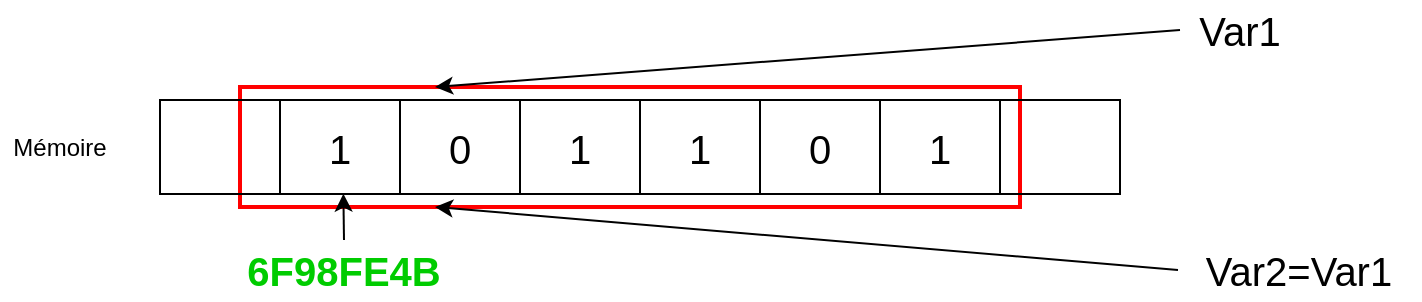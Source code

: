 <mxfile version="22.0.6" type="device">
  <diagram name="Page-1" id="cliVUNstGf0KKi-_6Wwc">
    <mxGraphModel dx="2022" dy="605" grid="1" gridSize="10" guides="1" tooltips="1" connect="1" arrows="1" fold="1" page="1" pageScale="1" pageWidth="827" pageHeight="1169" math="0" shadow="0">
      <root>
        <mxCell id="0" />
        <mxCell id="1" parent="0" />
        <mxCell id="hdeLzdVCYkOEEe3Clmt7-19" value="" style="rounded=0;whiteSpace=wrap;html=1;strokeColor=#FF0000;strokeWidth=2;" vertex="1" parent="1">
          <mxGeometry x="-680" y="443.5" width="390" height="60" as="geometry" />
        </mxCell>
        <mxCell id="hdeLzdVCYkOEEe3Clmt7-1" value="" style="childLayout=tableLayout;recursiveResize=0;shadow=0;fillColor=none;fontSize=19;" vertex="1" parent="1">
          <mxGeometry x="-720" y="450" width="480" height="47" as="geometry" />
        </mxCell>
        <mxCell id="hdeLzdVCYkOEEe3Clmt7-2" value="" style="shape=tableRow;horizontal=0;startSize=0;swimlaneHead=0;swimlaneBody=0;top=0;left=0;bottom=0;right=0;dropTarget=0;collapsible=0;recursiveResize=0;expand=0;fontStyle=0;fillColor=none;strokeColor=inherit;" vertex="1" parent="hdeLzdVCYkOEEe3Clmt7-1">
          <mxGeometry width="480" height="47" as="geometry" />
        </mxCell>
        <mxCell id="hdeLzdVCYkOEEe3Clmt7-3" value="" style="connectable=0;recursiveResize=0;strokeColor=inherit;fillColor=none;align=center;whiteSpace=wrap;html=1;" vertex="1" parent="hdeLzdVCYkOEEe3Clmt7-2">
          <mxGeometry width="60" height="47" as="geometry">
            <mxRectangle width="60" height="47" as="alternateBounds" />
          </mxGeometry>
        </mxCell>
        <mxCell id="hdeLzdVCYkOEEe3Clmt7-4" value="1" style="connectable=0;recursiveResize=0;strokeColor=inherit;fillColor=none;align=center;whiteSpace=wrap;html=1;fontSize=20;" vertex="1" parent="hdeLzdVCYkOEEe3Clmt7-2">
          <mxGeometry x="60" width="60" height="47" as="geometry">
            <mxRectangle width="60" height="47" as="alternateBounds" />
          </mxGeometry>
        </mxCell>
        <mxCell id="hdeLzdVCYkOEEe3Clmt7-5" value="0" style="connectable=0;recursiveResize=0;strokeColor=inherit;fillColor=none;align=center;whiteSpace=wrap;html=1;fontSize=20;" vertex="1" parent="hdeLzdVCYkOEEe3Clmt7-2">
          <mxGeometry x="120" width="60" height="47" as="geometry">
            <mxRectangle width="60" height="47" as="alternateBounds" />
          </mxGeometry>
        </mxCell>
        <mxCell id="hdeLzdVCYkOEEe3Clmt7-14" value="1" style="connectable=0;recursiveResize=0;strokeColor=inherit;fillColor=none;align=center;whiteSpace=wrap;html=1;fontSize=20;" vertex="1" parent="hdeLzdVCYkOEEe3Clmt7-2">
          <mxGeometry x="180" width="60" height="47" as="geometry">
            <mxRectangle width="60" height="47" as="alternateBounds" />
          </mxGeometry>
        </mxCell>
        <mxCell id="hdeLzdVCYkOEEe3Clmt7-15" value="&lt;div style=&quot;font-size: 20px;&quot;&gt;1&lt;/div&gt;" style="connectable=0;recursiveResize=0;strokeColor=inherit;fillColor=none;align=center;whiteSpace=wrap;html=1;fontSize=20;" vertex="1" parent="hdeLzdVCYkOEEe3Clmt7-2">
          <mxGeometry x="240" width="60" height="47" as="geometry">
            <mxRectangle width="60" height="47" as="alternateBounds" />
          </mxGeometry>
        </mxCell>
        <mxCell id="hdeLzdVCYkOEEe3Clmt7-16" value="0" style="connectable=0;recursiveResize=0;strokeColor=inherit;fillColor=none;align=center;whiteSpace=wrap;html=1;fontSize=20;" vertex="1" parent="hdeLzdVCYkOEEe3Clmt7-2">
          <mxGeometry x="300" width="60" height="47" as="geometry">
            <mxRectangle width="60" height="47" as="alternateBounds" />
          </mxGeometry>
        </mxCell>
        <mxCell id="hdeLzdVCYkOEEe3Clmt7-17" value="1" style="connectable=0;recursiveResize=0;strokeColor=inherit;fillColor=none;align=center;whiteSpace=wrap;html=1;fontSize=20;" vertex="1" parent="hdeLzdVCYkOEEe3Clmt7-2">
          <mxGeometry x="360" width="60" height="47" as="geometry">
            <mxRectangle width="60" height="47" as="alternateBounds" />
          </mxGeometry>
        </mxCell>
        <mxCell id="hdeLzdVCYkOEEe3Clmt7-20" style="connectable=0;recursiveResize=0;strokeColor=inherit;fillColor=none;align=center;whiteSpace=wrap;html=1;fontSize=20;" vertex="1" parent="hdeLzdVCYkOEEe3Clmt7-2">
          <mxGeometry x="420" width="60" height="47" as="geometry">
            <mxRectangle width="60" height="47" as="alternateBounds" />
          </mxGeometry>
        </mxCell>
        <mxCell id="hdeLzdVCYkOEEe3Clmt7-18" value="Var1" style="text;html=1;strokeColor=none;fillColor=none;align=center;verticalAlign=middle;whiteSpace=wrap;rounded=0;fontSize=20;" vertex="1" parent="1">
          <mxGeometry x="-210" y="400" width="60" height="30" as="geometry" />
        </mxCell>
        <mxCell id="hdeLzdVCYkOEEe3Clmt7-23" value="" style="endArrow=classic;html=1;rounded=0;entryX=0.25;entryY=0;entryDx=0;entryDy=0;exitX=0;exitY=0.5;exitDx=0;exitDy=0;" edge="1" parent="1" source="hdeLzdVCYkOEEe3Clmt7-18" target="hdeLzdVCYkOEEe3Clmt7-19">
          <mxGeometry width="50" height="50" relative="1" as="geometry">
            <mxPoint x="-470" y="470" as="sourcePoint" />
            <mxPoint x="-420" y="420" as="targetPoint" />
          </mxGeometry>
        </mxCell>
        <mxCell id="hdeLzdVCYkOEEe3Clmt7-35" value="&lt;div&gt;Var2=Var1&lt;/div&gt;" style="text;html=1;strokeColor=none;fillColor=none;align=center;verticalAlign=middle;whiteSpace=wrap;rounded=0;fontSize=20;" vertex="1" parent="1">
          <mxGeometry x="-211" y="520" width="121" height="30" as="geometry" />
        </mxCell>
        <mxCell id="hdeLzdVCYkOEEe3Clmt7-36" value="" style="endArrow=classic;html=1;rounded=0;entryX=0.25;entryY=1;entryDx=0;entryDy=0;exitX=0;exitY=0.5;exitDx=0;exitDy=0;" edge="1" parent="1" source="hdeLzdVCYkOEEe3Clmt7-35" target="hdeLzdVCYkOEEe3Clmt7-19">
          <mxGeometry width="50" height="50" relative="1" as="geometry">
            <mxPoint x="-470" y="590" as="sourcePoint" />
            <mxPoint x="-420" y="540" as="targetPoint" />
          </mxGeometry>
        </mxCell>
        <mxCell id="hdeLzdVCYkOEEe3Clmt7-91" value="Mémoire" style="text;html=1;strokeColor=none;fillColor=none;align=center;verticalAlign=middle;whiteSpace=wrap;rounded=0;" vertex="1" parent="1">
          <mxGeometry x="-800" y="458.5" width="60" height="30" as="geometry" />
        </mxCell>
        <mxCell id="hdeLzdVCYkOEEe3Clmt7-93" value="6F98FE4B" style="text;html=1;strokeColor=none;fillColor=none;align=center;verticalAlign=middle;whiteSpace=wrap;rounded=0;fontColor=#00CC00;fontStyle=1;fontSize=20;" vertex="1" parent="1">
          <mxGeometry x="-658" y="520" width="60" height="30" as="geometry" />
        </mxCell>
        <mxCell id="hdeLzdVCYkOEEe3Clmt7-94" value="" style="endArrow=classic;html=1;rounded=0;entryX=0.191;entryY=0.997;entryDx=0;entryDy=0;exitX=0.5;exitY=0;exitDx=0;exitDy=0;entryPerimeter=0;" edge="1" parent="1" source="hdeLzdVCYkOEEe3Clmt7-93" target="hdeLzdVCYkOEEe3Clmt7-2">
          <mxGeometry width="50" height="50" relative="1" as="geometry">
            <mxPoint x="-670" y="660" as="sourcePoint" />
            <mxPoint x="-620" y="510" as="targetPoint" />
          </mxGeometry>
        </mxCell>
      </root>
    </mxGraphModel>
  </diagram>
</mxfile>
